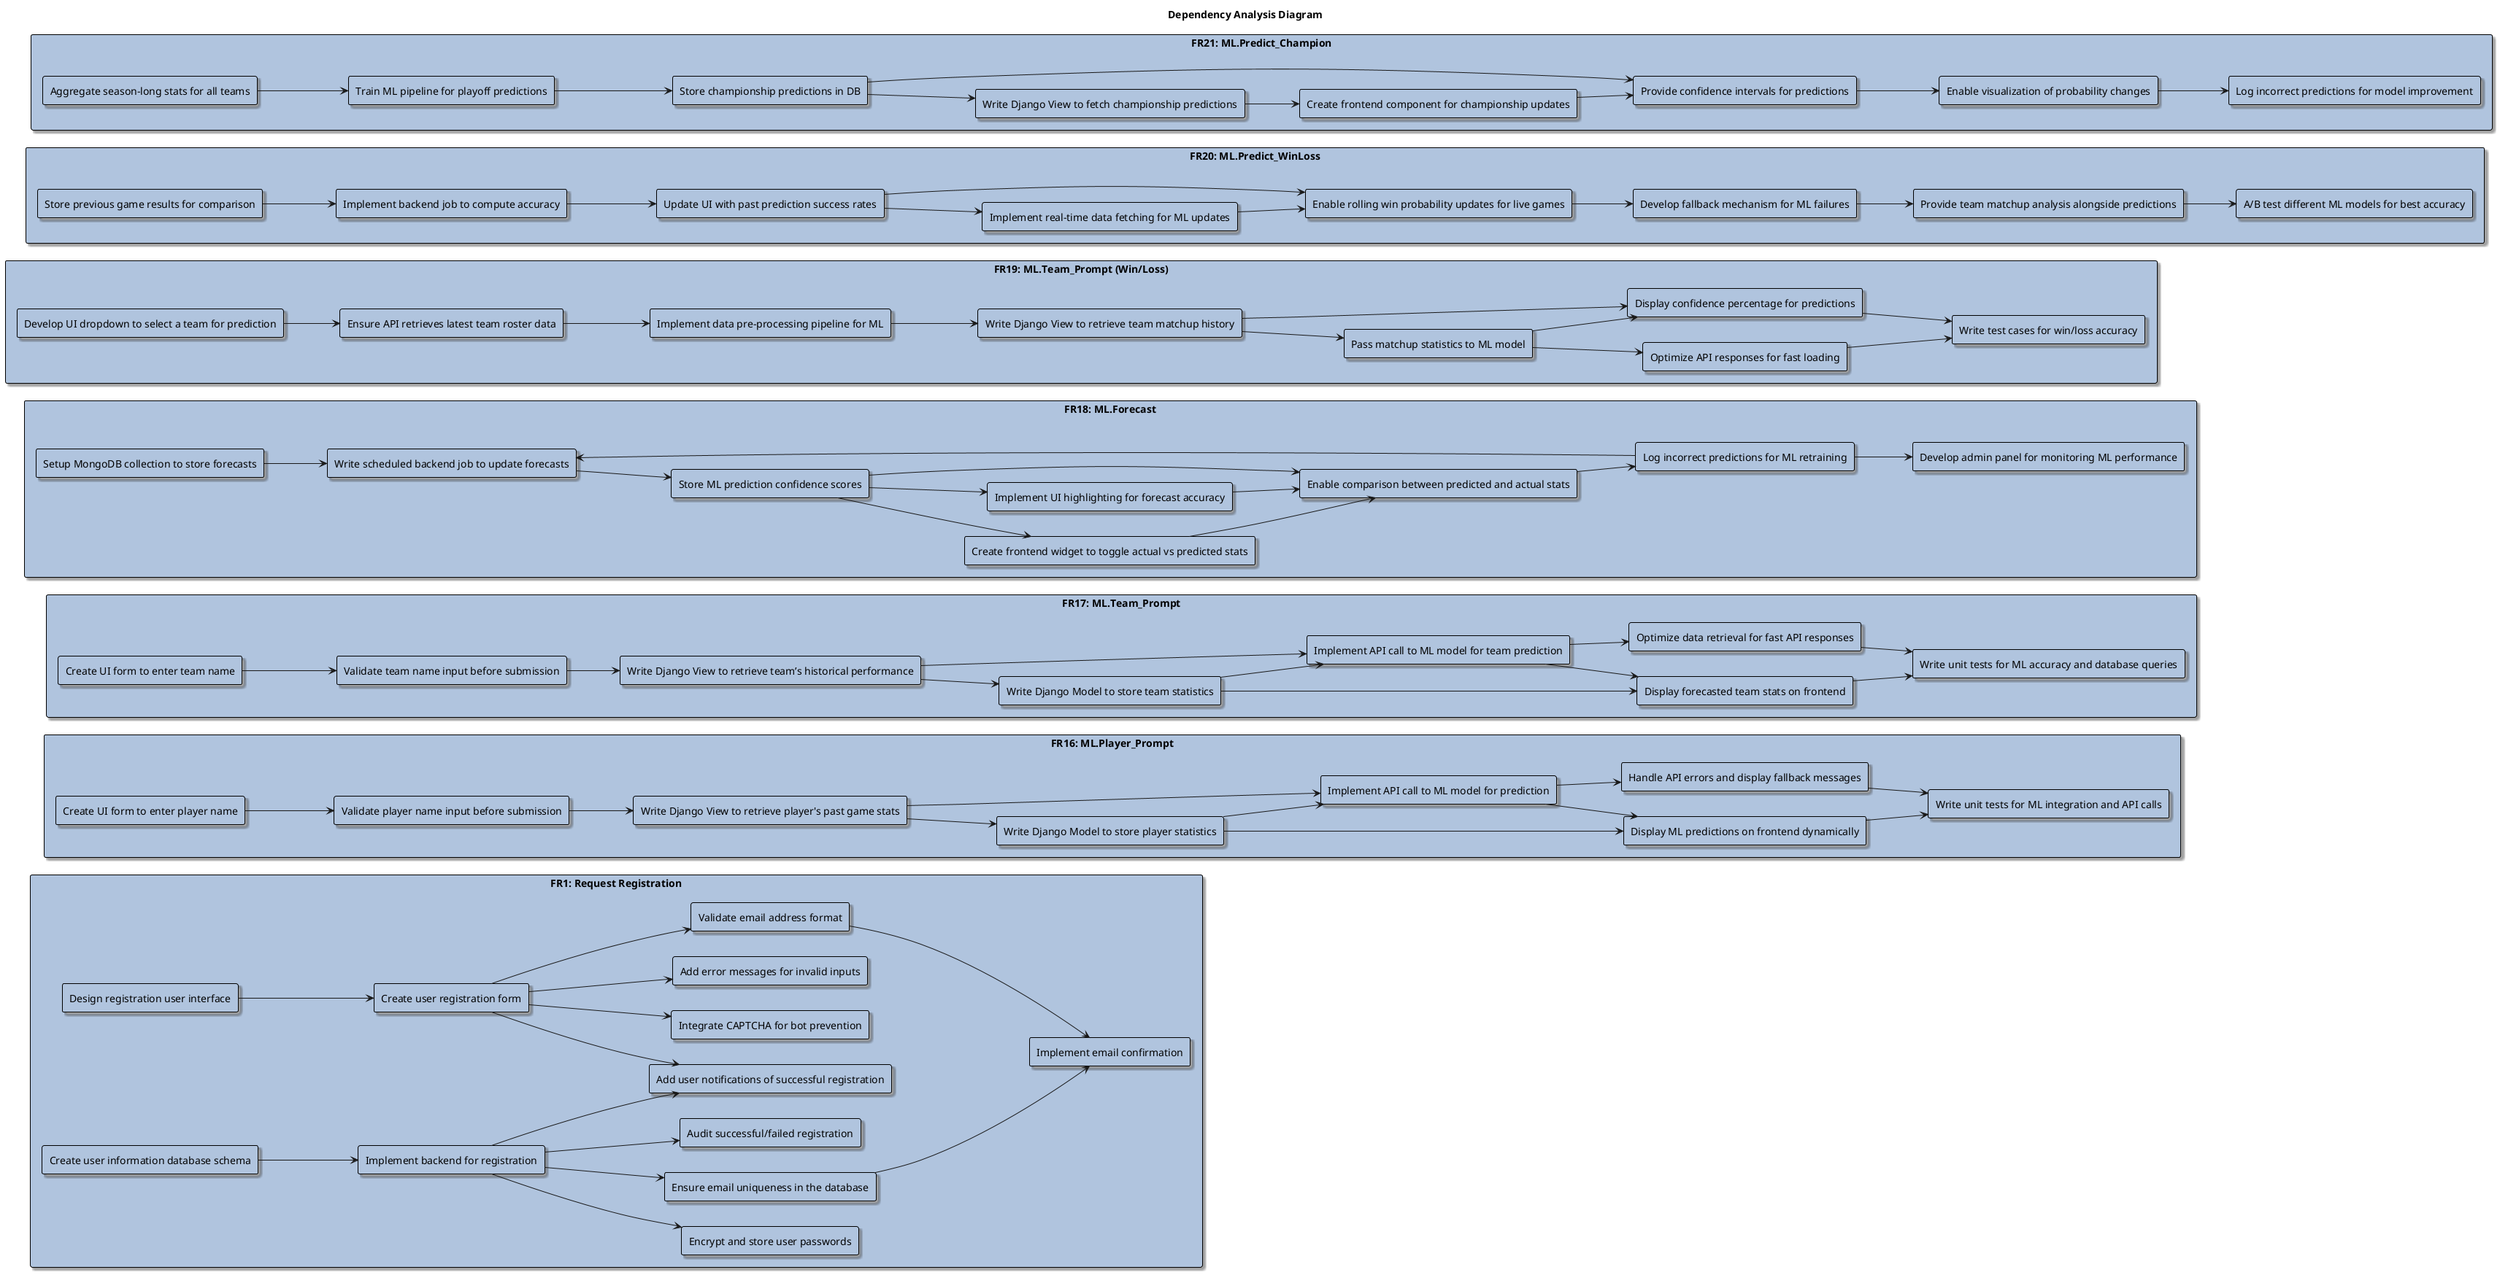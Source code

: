@startuml
title Dependency Analysis Diagram
left to right direction
skinparam rectangle {
  BackgroundColor LightSteelBlue
  BorderColor Black
  BorderThickness 1
  Shadowing true
}

rectangle "FR1: Request Registration" as FR1 {
  rectangle "Design registration user interface" as FR1_1
  rectangle "Create user information database schema" as FR1_2
  rectangle "Implement backend for registration" as FR1_3
  rectangle "Create user registration form" as FR1_4
  rectangle "Validate email address format" as FR1_5
  rectangle "Ensure email uniqueness in the database" as FR1_6
  rectangle "Encrypt and store user passwords" as FR1_7
  rectangle "Integrate CAPTCHA for bot prevention" as FR1_8
  rectangle "Add user notifications of successful registration" as FR1_9
  rectangle "Add error messages for invalid inputs" as FR1_10
  rectangle "Audit successful/failed registration" as FR1_11
  rectangle "Implement email confirmation" as FR1_12

  'Dependency Arrows
  FR1_1 --> FR1_4
  FR1_2 --> FR1_3
  FR1_4 --> FR1_5
  FR1_3 --> FR1_6
  FR1_3 --> FR1_7
  FR1_4 --> FR1_8
  FR1_4 --> FR1_10
  FR1_3 --> FR1_9
  FR1_4 --> FR1_9
  FR1_3 --> FR1_11
  FR1_5 --> FR1_12
  FR1_6 --> FR1_12

}

' FR16: ML Player Prompt
rectangle "FR16: ML.Player_Prompt" as FR16 {
  rectangle "Create UI form to enter player name" as FR16_1
  rectangle "Validate player name input before submission" as FR16_2
  rectangle "Write Django View to retrieve player's past game stats" as FR16_3
  rectangle "Write Django Model to store player statistics" as FR16_4
  rectangle "Implement API call to ML model for prediction" as FR16_5
  rectangle "Display ML predictions on frontend dynamically" as FR16_6
  rectangle "Handle API errors and display fallback messages" as FR16_7
  rectangle "Write unit tests for ML integration and API calls" as FR16_8

  FR16_1 --> FR16_2
  FR16_2 --> FR16_3
  FR16_3 --> FR16_4
  FR16_4 --> FR16_5
  FR16_5 --> FR16_6
  FR16_5 --> FR16_7
  FR16_6 --> FR16_8
  FR16_7 --> FR16_8
  FR16_3 --> FR16_5
  FR16_4 --> FR16_6
}

' FR17: ML Team Prompt
rectangle "FR17: ML.Team_Prompt" as FR17 {
  rectangle "Create UI form to enter team name" as FR17_1
  rectangle "Validate team name input before submission" as FR17_2
  rectangle "Write Django View to retrieve team’s historical performance" as FR17_3
  rectangle "Write Django Model to store team statistics" as FR17_4
  rectangle "Implement API call to ML model for team prediction" as FR17_5
  rectangle "Display forecasted team stats on frontend" as FR17_6
  rectangle "Optimize data retrieval for fast API responses" as FR17_7
  rectangle "Write unit tests for ML accuracy and database queries" as FR17_8

  FR17_1 --> FR17_2
  FR17_2 --> FR17_3
  FR17_3 --> FR17_4
  FR17_4 --> FR17_5
  FR17_5 --> FR17_6
  FR17_5 --> FR17_7
  FR17_6 --> FR17_8
  FR17_7 --> FR17_8
  FR17_3 --> FR17_5
  FR17_4 --> FR17_6
}

' FR18: ML Forecast
rectangle "FR18: ML.Forecast" as FR18 {
  rectangle "Setup MongoDB collection to store forecasts" as FR18_1
  rectangle "Write scheduled backend job to update forecasts" as FR18_2
  rectangle "Store ML prediction confidence scores" as FR18_3
  rectangle "Create frontend widget to toggle actual vs predicted stats" as FR18_4
  rectangle "Implement UI highlighting for forecast accuracy" as FR18_5
  rectangle "Enable comparison between predicted and actual stats" as FR18_6
  rectangle "Log incorrect predictions for ML retraining" as FR18_7
  rectangle "Develop admin panel for monitoring ML performance" as FR18_8

  FR18_1 --> FR18_2
  FR18_2 --> FR18_3
  FR18_3 --> FR18_4
  FR18_3 --> FR18_5
  FR18_4 --> FR18_6
  FR18_5 --> FR18_6
  FR18_6 --> FR18_7
  FR18_7 --> FR18_8
  FR18_3 --> FR18_6
  FR18_7 --> FR18_2
}

' FR19: ML Team Prompt (Win/Loss)
rectangle "FR19: ML.Team_Prompt (Win/Loss)" as FR19 {
  rectangle "Develop UI dropdown to select a team for prediction" as FR19_1
  rectangle "Ensure API retrieves latest team roster data" as FR19_2
  rectangle "Implement data pre-processing pipeline for ML" as FR19_3
  rectangle "Write Django View to retrieve team matchup history" as FR19_4
  rectangle "Pass matchup statistics to ML model" as FR19_5
  rectangle "Display confidence percentage for predictions" as FR19_6
  rectangle "Optimize API responses for fast loading" as FR19_7
  rectangle "Write test cases for win/loss accuracy" as FR19_8

  FR19_1 --> FR19_2
  FR19_2 --> FR19_3
  FR19_3 --> FR19_4
  FR19_4 --> FR19_5
  FR19_5 --> FR19_6
  FR19_5 --> FR19_7
  FR19_6 --> FR19_8
  FR19_7 --> FR19_8
  FR19_4 --> FR19_6
}

' FR20: ML Predict Win/Loss
rectangle "FR20: ML.Predict_WinLoss" as FR20 {
  rectangle "Store previous game results for comparison" as FR20_1
  rectangle "Implement backend job to compute accuracy" as FR20_2
  rectangle "Update UI with past prediction success rates" as FR20_3
  rectangle "Implement real-time data fetching for ML updates" as FR20_4
  rectangle "Enable rolling win probability updates for live games" as FR20_5
  rectangle "Develop fallback mechanism for ML failures" as FR20_6
  rectangle "Provide team matchup analysis alongside predictions" as FR20_7
  rectangle "A/B test different ML models for best accuracy" as FR20_8

  FR20_1 --> FR20_2
  FR20_2 --> FR20_3
  FR20_3 --> FR20_4
  FR20_4 --> FR20_5
  FR20_5 --> FR20_6
  FR20_6 --> FR20_7
  FR20_7 --> FR20_8
  FR20_3 --> FR20_5
}

' FR21: ML Predict Champion
rectangle "FR21: ML.Predict_Champion" as FR21 {
  rectangle "Aggregate season-long stats for all teams" as FR21_1
  rectangle "Train ML pipeline for playoff predictions" as FR21_2
  rectangle "Store championship predictions in DB" as FR21_3
  rectangle "Write Django View to fetch championship predictions" as FR21_4
  rectangle "Create frontend component for championship updates" as FR21_5
  rectangle "Provide confidence intervals for predictions" as FR21_6
  rectangle "Enable visualization of probability changes" as FR21_7
  rectangle "Log incorrect predictions for model improvement" as FR21_8

  FR21_1 --> FR21_2
  FR21_2 --> FR21_3
  FR21_3 --> FR21_4
  FR21_4 --> FR21_5
  FR21_5 --> FR21_6
  FR21_6 --> FR21_7
  FR21_7 --> FR21_8
  FR21_3 --> FR21_6
}

@enduml

